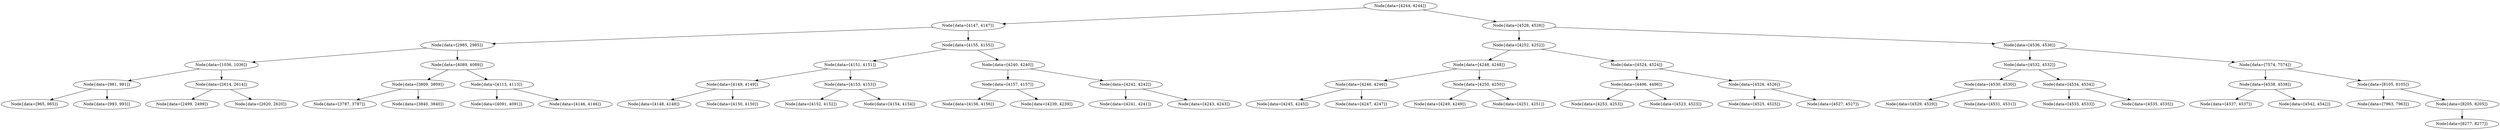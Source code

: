 digraph G{
1284914521 [label="Node{data=[4244, 4244]}"]
1284914521 -> 771523387
771523387 [label="Node{data=[4147, 4147]}"]
771523387 -> 870482062
870482062 [label="Node{data=[2985, 2985]}"]
870482062 -> 1549156
1549156 [label="Node{data=[1036, 1036]}"]
1549156 -> 2106997450
2106997450 [label="Node{data=[981, 981]}"]
2106997450 -> 876251928
876251928 [label="Node{data=[965, 965]}"]
2106997450 -> 326867937
326867937 [label="Node{data=[993, 993]}"]
1549156 -> 776603241
776603241 [label="Node{data=[2614, 2614]}"]
776603241 -> 1657157888
1657157888 [label="Node{data=[2499, 2499]}"]
776603241 -> 38018059
38018059 [label="Node{data=[2620, 2620]}"]
870482062 -> 1303329585
1303329585 [label="Node{data=[4089, 4089]}"]
1303329585 -> 858264995
858264995 [label="Node{data=[3809, 3809]}"]
858264995 -> 1618289919
1618289919 [label="Node{data=[3787, 3787]}"]
858264995 -> 1114884286
1114884286 [label="Node{data=[3840, 3840]}"]
1303329585 -> 1991316850
1991316850 [label="Node{data=[4113, 4113]}"]
1991316850 -> 88576778
88576778 [label="Node{data=[4091, 4091]}"]
1991316850 -> 1289493889
1289493889 [label="Node{data=[4146, 4146]}"]
771523387 -> 280365724
280365724 [label="Node{data=[4155, 4155]}"]
280365724 -> 1850902397
1850902397 [label="Node{data=[4151, 4151]}"]
1850902397 -> 1471452798
1471452798 [label="Node{data=[4149, 4149]}"]
1471452798 -> 2074655004
2074655004 [label="Node{data=[4148, 4148]}"]
1471452798 -> 1533722143
1533722143 [label="Node{data=[4150, 4150]}"]
1850902397 -> 570012512
570012512 [label="Node{data=[4153, 4153]}"]
570012512 -> 1376634439
1376634439 [label="Node{data=[4152, 4152]}"]
570012512 -> 1817441603
1817441603 [label="Node{data=[4154, 4154]}"]
280365724 -> 1657218192
1657218192 [label="Node{data=[4240, 4240]}"]
1657218192 -> 248117531
248117531 [label="Node{data=[4157, 4157]}"]
248117531 -> 852113787
852113787 [label="Node{data=[4156, 4156]}"]
248117531 -> 1103113100
1103113100 [label="Node{data=[4239, 4239]}"]
1657218192 -> 444101760
444101760 [label="Node{data=[4242, 4242]}"]
444101760 -> 1530415093
1530415093 [label="Node{data=[4241, 4241]}"]
444101760 -> 945470472
945470472 [label="Node{data=[4243, 4243]}"]
1284914521 -> 2013691076
2013691076 [label="Node{data=[4528, 4528]}"]
2013691076 -> 562289456
562289456 [label="Node{data=[4252, 4252]}"]
562289456 -> 949827354
949827354 [label="Node{data=[4248, 4248]}"]
949827354 -> 1430943485
1430943485 [label="Node{data=[4246, 4246]}"]
1430943485 -> 518111436
518111436 [label="Node{data=[4245, 4245]}"]
1430943485 -> 562348667
562348667 [label="Node{data=[4247, 4247]}"]
949827354 -> 1886389430
1886389430 [label="Node{data=[4250, 4250]}"]
1886389430 -> 1988852187
1988852187 [label="Node{data=[4249, 4249]}"]
1886389430 -> 1719410790
1719410790 [label="Node{data=[4251, 4251]}"]
562289456 -> 1642901960
1642901960 [label="Node{data=[4524, 4524]}"]
1642901960 -> 298405111
298405111 [label="Node{data=[4496, 4496]}"]
298405111 -> 1008843444
1008843444 [label="Node{data=[4253, 4253]}"]
298405111 -> 995742278
995742278 [label="Node{data=[4523, 4523]}"]
1642901960 -> 1069499924
1069499924 [label="Node{data=[4526, 4526]}"]
1069499924 -> 1690962912
1690962912 [label="Node{data=[4525, 4525]}"]
1069499924 -> 1427106263
1427106263 [label="Node{data=[4527, 4527]}"]
2013691076 -> 540134098
540134098 [label="Node{data=[4536, 4536]}"]
540134098 -> 1710995238
1710995238 [label="Node{data=[4532, 4532]}"]
1710995238 -> 1364866418
1364866418 [label="Node{data=[4530, 4530]}"]
1364866418 -> 2066825183
2066825183 [label="Node{data=[4529, 4529]}"]
1364866418 -> 1433935153
1433935153 [label="Node{data=[4531, 4531]}"]
1710995238 -> 1828897343
1828897343 [label="Node{data=[4534, 4534]}"]
1828897343 -> 1844677448
1844677448 [label="Node{data=[4533, 4533]}"]
1828897343 -> 525246190
525246190 [label="Node{data=[4535, 4535]}"]
540134098 -> 181045667
181045667 [label="Node{data=[7574, 7574]}"]
181045667 -> 1898099199
1898099199 [label="Node{data=[4538, 4538]}"]
1898099199 -> 16440664
16440664 [label="Node{data=[4537, 4537]}"]
1898099199 -> 1806207559
1806207559 [label="Node{data=[4542, 4542]}"]
181045667 -> 905019648
905019648 [label="Node{data=[8105, 8105]}"]
905019648 -> 1362649864
1362649864 [label="Node{data=[7963, 7963]}"]
905019648 -> 134112362
134112362 [label="Node{data=[8205, 8205]}"]
134112362 -> 682310752
682310752 [label="Node{data=[8277, 8277]}"]
}